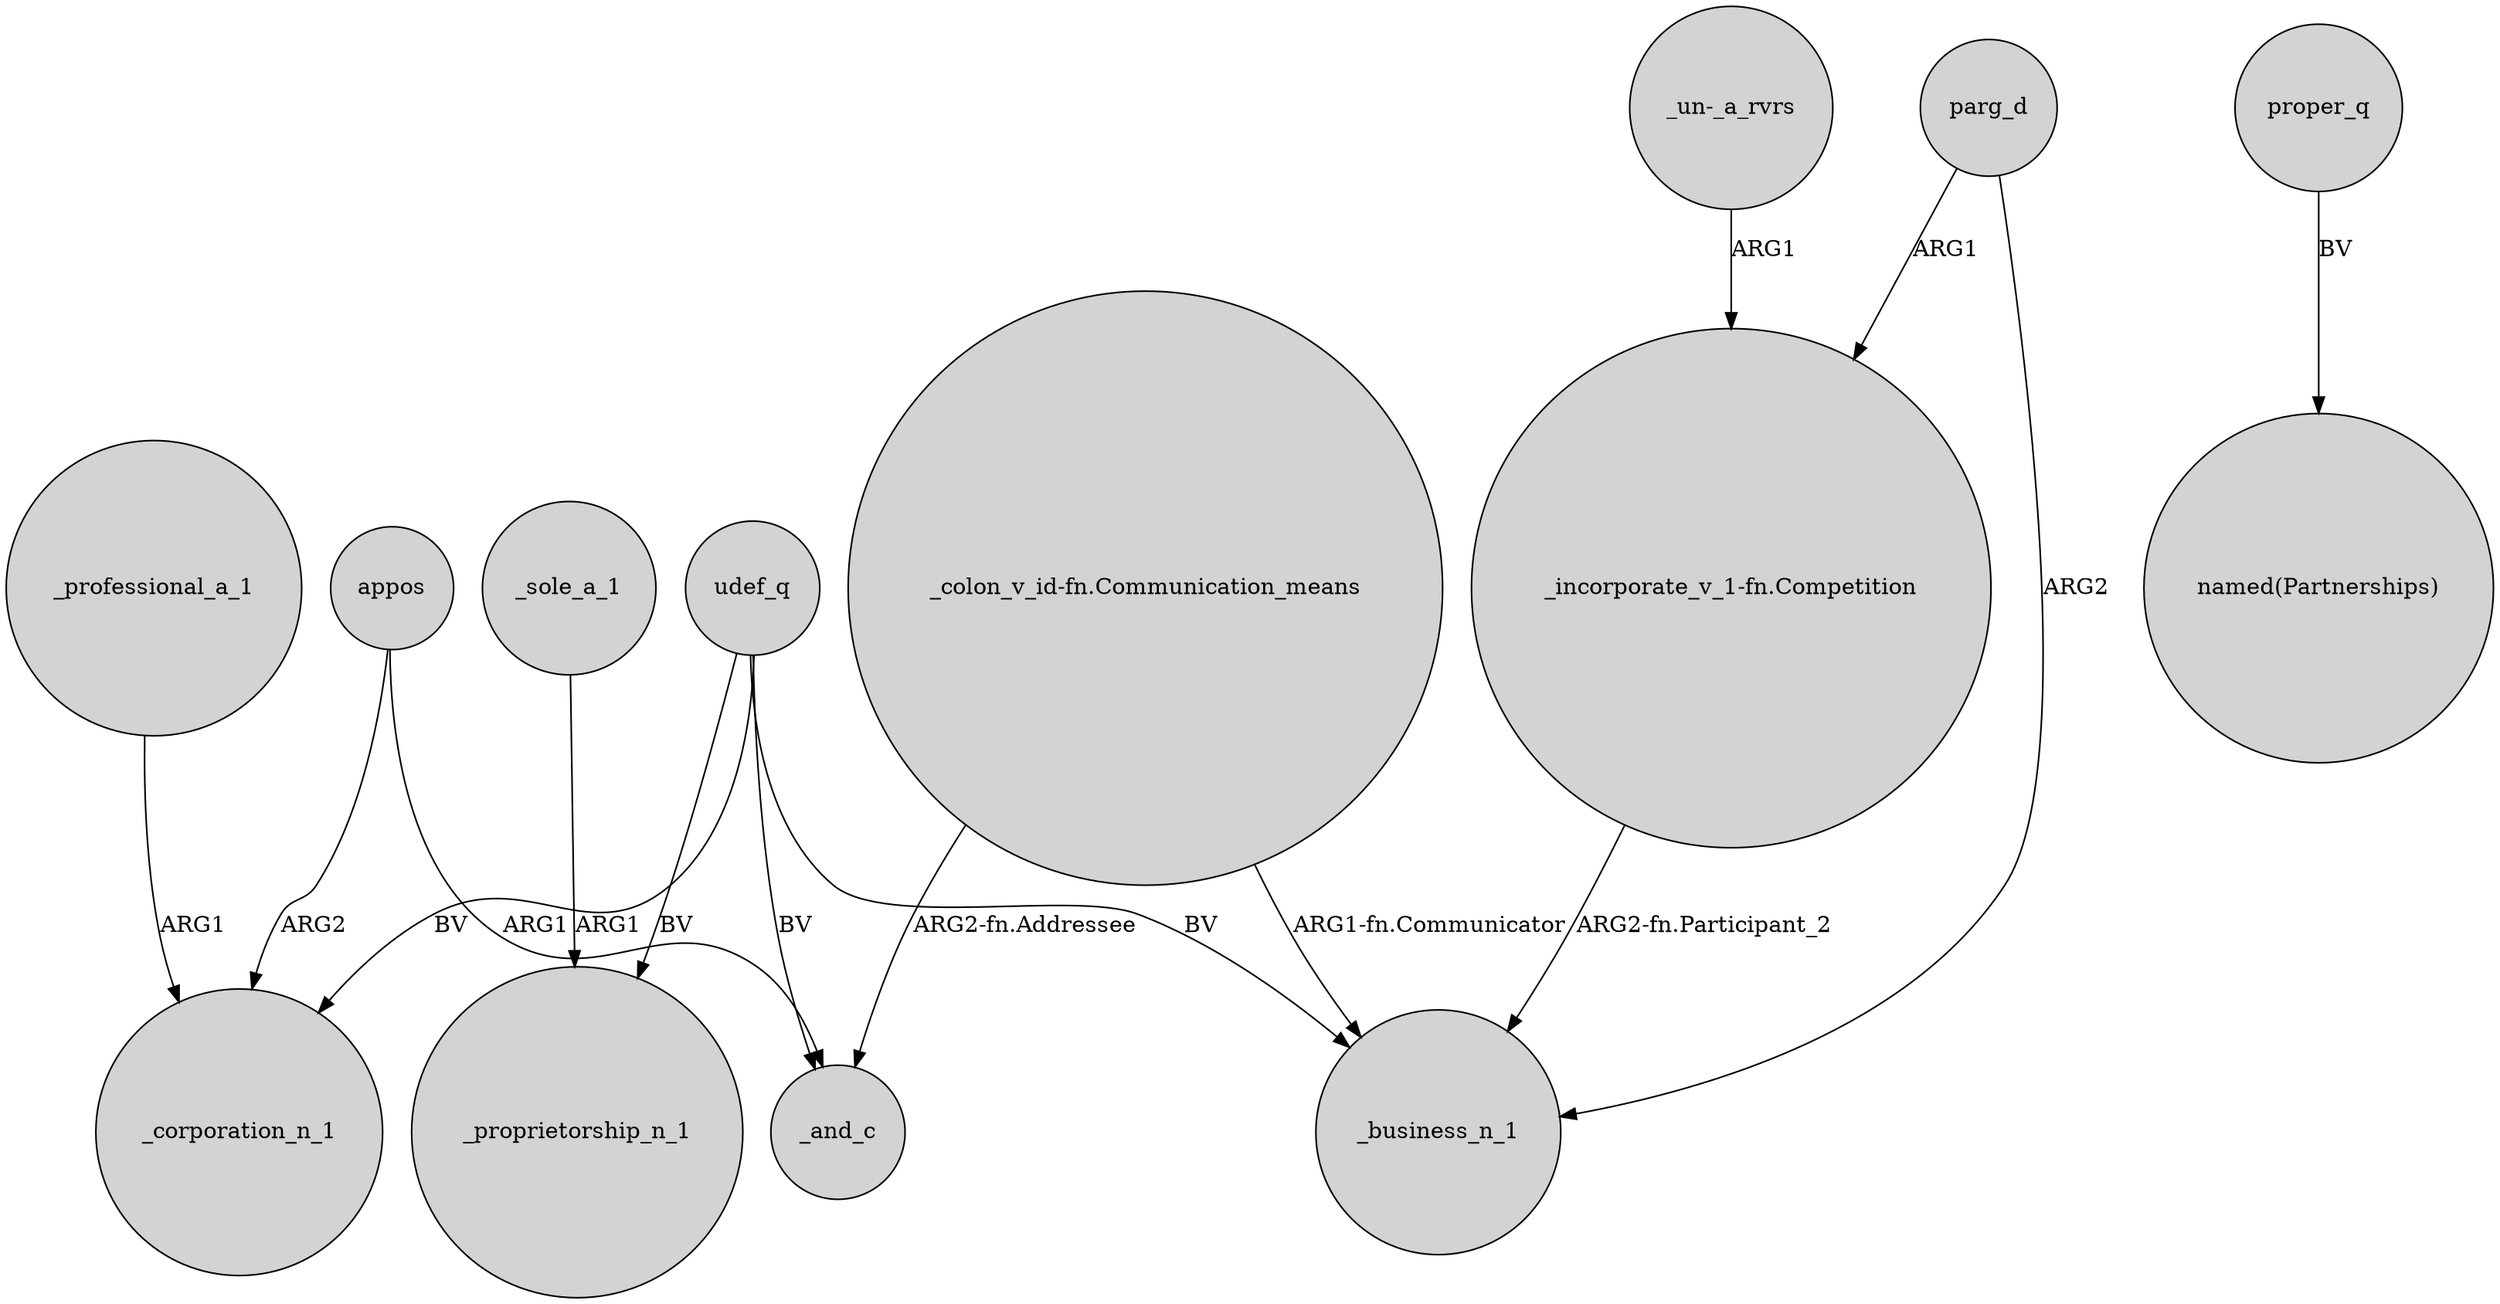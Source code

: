 digraph {
	node [shape=circle style=filled]
	udef_q -> _corporation_n_1 [label=BV]
	parg_d -> _business_n_1 [label=ARG2]
	appos -> _and_c [label=ARG1]
	appos -> _corporation_n_1 [label=ARG2]
	udef_q -> _and_c [label=BV]
	udef_q -> _business_n_1 [label=BV]
	parg_d -> "_incorporate_v_1-fn.Competition" [label=ARG1]
	udef_q -> _proprietorship_n_1 [label=BV]
	"_colon_v_id-fn.Communication_means" -> _business_n_1 [label="ARG1-fn.Communicator"]
	"_colon_v_id-fn.Communication_means" -> _and_c [label="ARG2-fn.Addressee"]
	"_incorporate_v_1-fn.Competition" -> _business_n_1 [label="ARG2-fn.Participant_2"]
	"_un-_a_rvrs" -> "_incorporate_v_1-fn.Competition" [label=ARG1]
	proper_q -> "named(Partnerships)" [label=BV]
	_sole_a_1 -> _proprietorship_n_1 [label=ARG1]
	_professional_a_1 -> _corporation_n_1 [label=ARG1]
}
